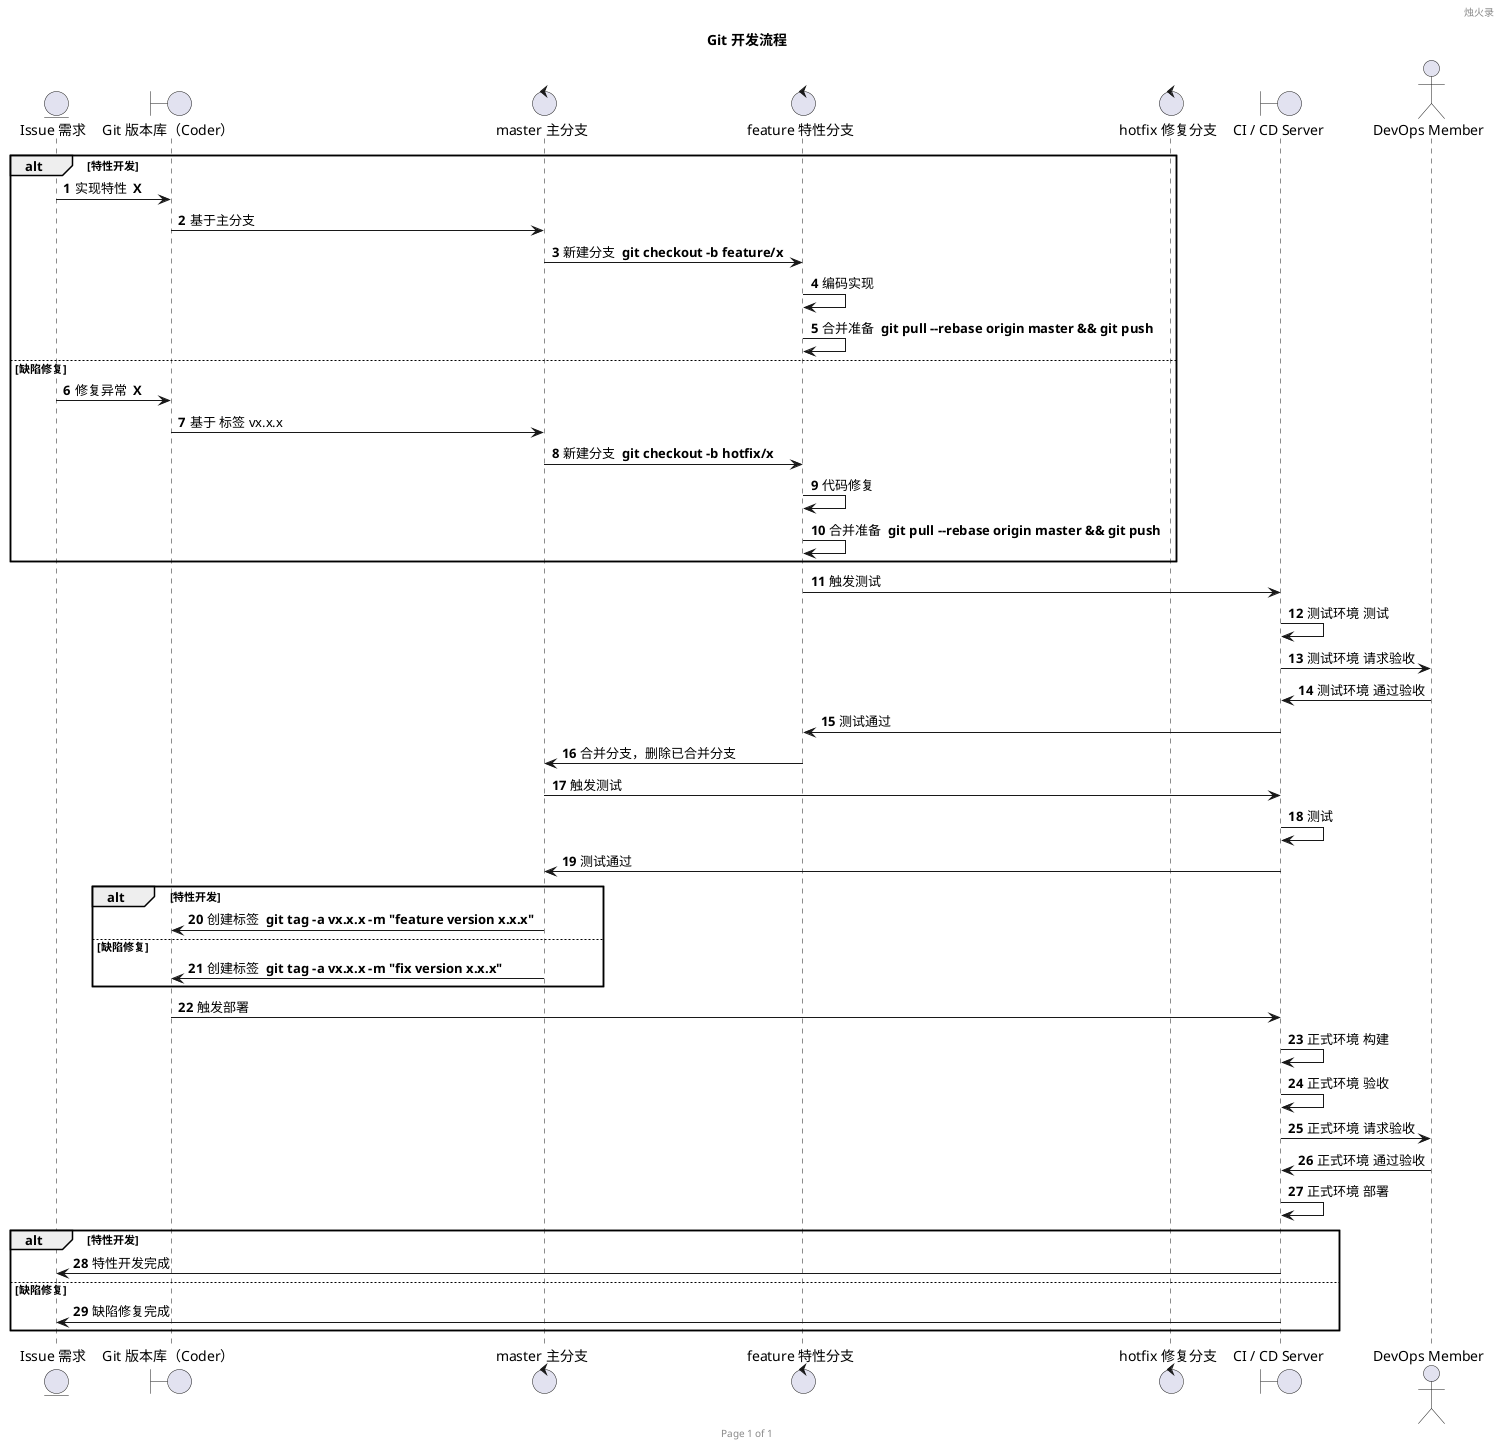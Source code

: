@startuml
header 烛火录
footer Page %page% of %lastpage%

title Git 开发流程

autonumber

entity "Issue 需求" as Idea
boundary "Git 版本库（Coder）" as Git
control "master 主分支" as Master
control "feature 特性分支" as Feature
control "hotfix 修复分支" as Hotfix
boundary "CI / CD Server" as Pipeline
actor "DevOps Member" as DevOpsMember

alt 特性开发
  Idea -> Git : 实现特性 ** X **
  Git -> Master : 基于主分支
  Master -> Feature : 新建分支 ** git checkout -b feature/x **
  Feature -> Feature : 编码实现
  Feature -> Feature : 合并准备 ** git pull --rebase origin master && git push **
else 缺陷修复
  Idea -> Git : 修复异常 ** X **
  Git -> Master : 基于 标签 vx.x.x
  Master -> Feature : 新建分支 ** git checkout -b hotfix/x **
  Feature -> Feature : 代码修复
  Feature -> Feature : 合并准备 ** git pull --rebase origin master && git push **
end

Feature -> Pipeline : 触发测试
Pipeline -> Pipeline : 测试环境 测试
Pipeline -> DevOpsMember : 测试环境 请求验收
DevOpsMember -> Pipeline : 测试环境 通过验收
Pipeline -> Feature : 测试通过
Feature -> Master : 合并分支，删除已合并分支
Master -> Pipeline : 触发测试
Pipeline -> Pipeline : 测试
Pipeline -> Master : 测试通过

alt 特性开发
Master -> Git : 创建标签 ** git tag -a vx.x.x -m "feature version x.x.x" **
else 缺陷修复
Master -> Git : 创建标签 ** git tag -a vx.x.x -m "fix version x.x.x" **
end

Git -> Pipeline : 触发部署
Pipeline -> Pipeline : 正式环境 构建
Pipeline -> Pipeline : 正式环境 验收
Pipeline -> DevOpsMember : 正式环境 请求验收
DevOpsMember -> Pipeline : 正式环境 通过验收
Pipeline -> Pipeline : 正式环境 部署

alt 特性开发
Pipeline -> Idea : 特性开发完成
else 缺陷修复
Pipeline -> Idea : 缺陷修复完成
end

@enduml
